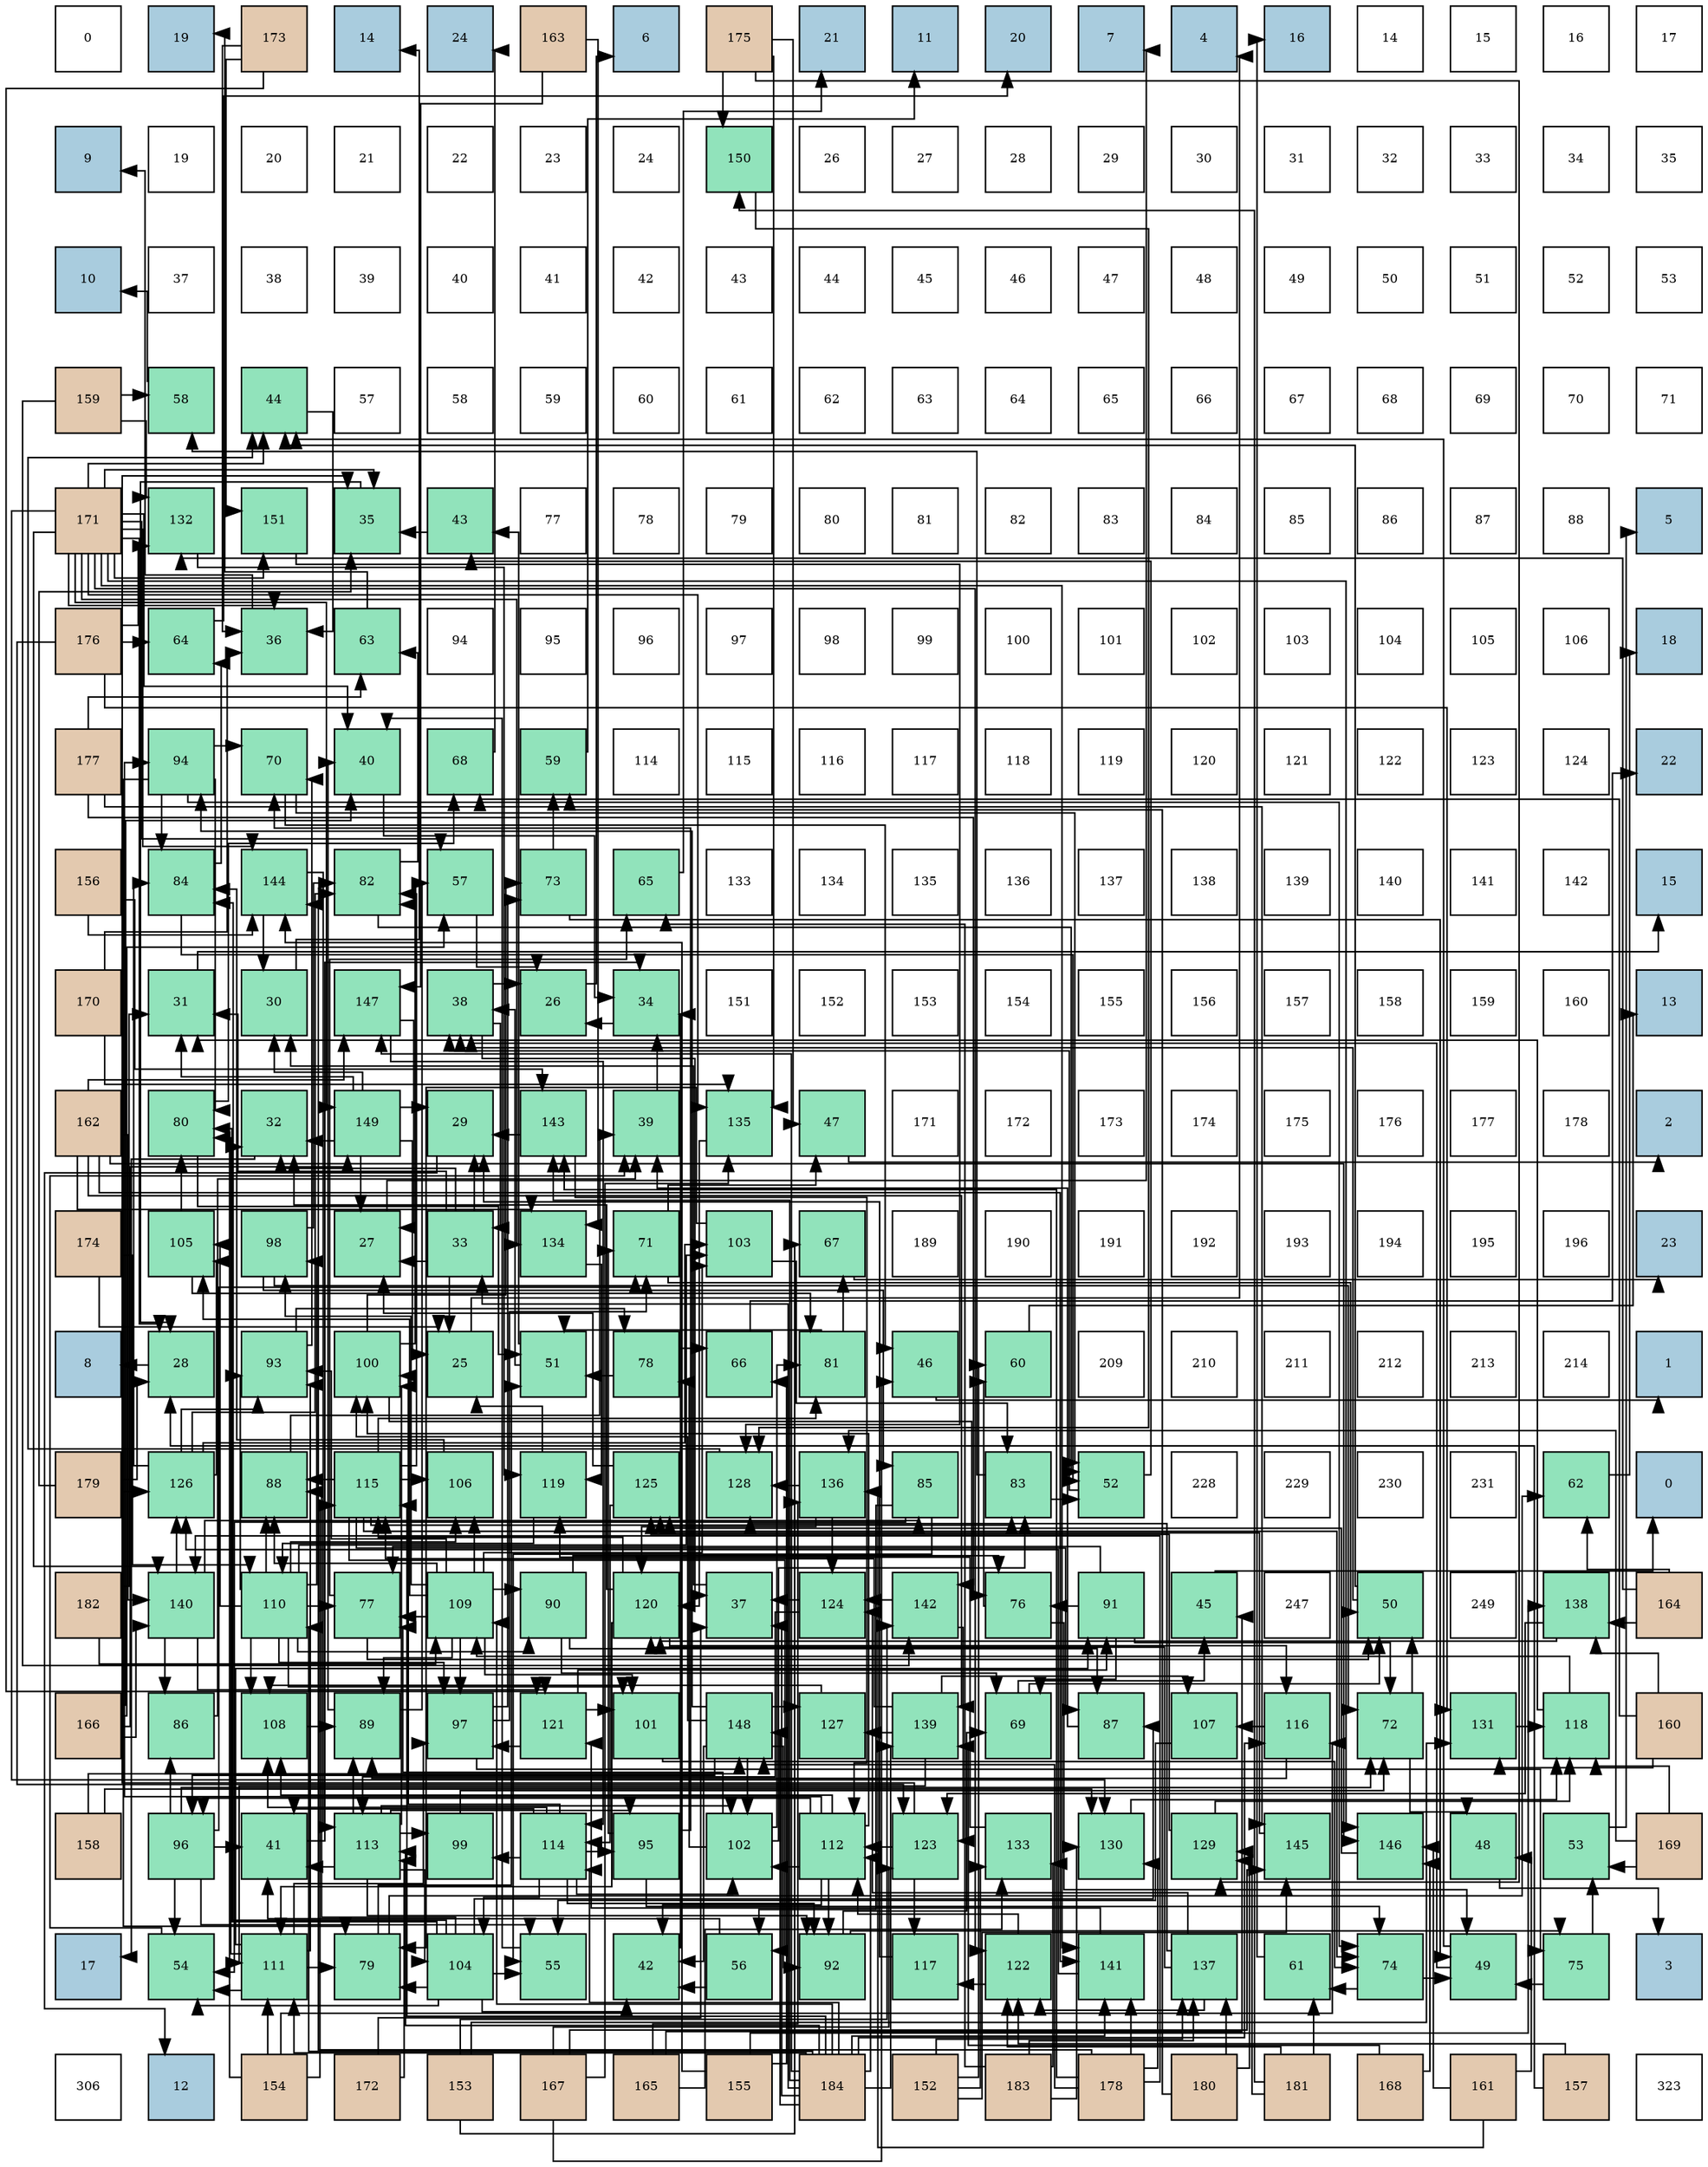 digraph layout{
 rankdir=TB;
 splines=ortho;
 node [style=filled shape=square fixedsize=true width=0.6];
0[label="0", fontsize=8, fillcolor="#ffffff"];
1[label="19", fontsize=8, fillcolor="#a9ccde"];
2[label="173", fontsize=8, fillcolor="#e3c9af"];
3[label="14", fontsize=8, fillcolor="#a9ccde"];
4[label="24", fontsize=8, fillcolor="#a9ccde"];
5[label="163", fontsize=8, fillcolor="#e3c9af"];
6[label="6", fontsize=8, fillcolor="#a9ccde"];
7[label="175", fontsize=8, fillcolor="#e3c9af"];
8[label="21", fontsize=8, fillcolor="#a9ccde"];
9[label="11", fontsize=8, fillcolor="#a9ccde"];
10[label="20", fontsize=8, fillcolor="#a9ccde"];
11[label="7", fontsize=8, fillcolor="#a9ccde"];
12[label="4", fontsize=8, fillcolor="#a9ccde"];
13[label="16", fontsize=8, fillcolor="#a9ccde"];
14[label="14", fontsize=8, fillcolor="#ffffff"];
15[label="15", fontsize=8, fillcolor="#ffffff"];
16[label="16", fontsize=8, fillcolor="#ffffff"];
17[label="17", fontsize=8, fillcolor="#ffffff"];
18[label="9", fontsize=8, fillcolor="#a9ccde"];
19[label="19", fontsize=8, fillcolor="#ffffff"];
20[label="20", fontsize=8, fillcolor="#ffffff"];
21[label="21", fontsize=8, fillcolor="#ffffff"];
22[label="22", fontsize=8, fillcolor="#ffffff"];
23[label="23", fontsize=8, fillcolor="#ffffff"];
24[label="24", fontsize=8, fillcolor="#ffffff"];
25[label="150", fontsize=8, fillcolor="#91e3bb"];
26[label="26", fontsize=8, fillcolor="#ffffff"];
27[label="27", fontsize=8, fillcolor="#ffffff"];
28[label="28", fontsize=8, fillcolor="#ffffff"];
29[label="29", fontsize=8, fillcolor="#ffffff"];
30[label="30", fontsize=8, fillcolor="#ffffff"];
31[label="31", fontsize=8, fillcolor="#ffffff"];
32[label="32", fontsize=8, fillcolor="#ffffff"];
33[label="33", fontsize=8, fillcolor="#ffffff"];
34[label="34", fontsize=8, fillcolor="#ffffff"];
35[label="35", fontsize=8, fillcolor="#ffffff"];
36[label="10", fontsize=8, fillcolor="#a9ccde"];
37[label="37", fontsize=8, fillcolor="#ffffff"];
38[label="38", fontsize=8, fillcolor="#ffffff"];
39[label="39", fontsize=8, fillcolor="#ffffff"];
40[label="40", fontsize=8, fillcolor="#ffffff"];
41[label="41", fontsize=8, fillcolor="#ffffff"];
42[label="42", fontsize=8, fillcolor="#ffffff"];
43[label="43", fontsize=8, fillcolor="#ffffff"];
44[label="44", fontsize=8, fillcolor="#ffffff"];
45[label="45", fontsize=8, fillcolor="#ffffff"];
46[label="46", fontsize=8, fillcolor="#ffffff"];
47[label="47", fontsize=8, fillcolor="#ffffff"];
48[label="48", fontsize=8, fillcolor="#ffffff"];
49[label="49", fontsize=8, fillcolor="#ffffff"];
50[label="50", fontsize=8, fillcolor="#ffffff"];
51[label="51", fontsize=8, fillcolor="#ffffff"];
52[label="52", fontsize=8, fillcolor="#ffffff"];
53[label="53", fontsize=8, fillcolor="#ffffff"];
54[label="159", fontsize=8, fillcolor="#e3c9af"];
55[label="58", fontsize=8, fillcolor="#91e3bb"];
56[label="44", fontsize=8, fillcolor="#91e3bb"];
57[label="57", fontsize=8, fillcolor="#ffffff"];
58[label="58", fontsize=8, fillcolor="#ffffff"];
59[label="59", fontsize=8, fillcolor="#ffffff"];
60[label="60", fontsize=8, fillcolor="#ffffff"];
61[label="61", fontsize=8, fillcolor="#ffffff"];
62[label="62", fontsize=8, fillcolor="#ffffff"];
63[label="63", fontsize=8, fillcolor="#ffffff"];
64[label="64", fontsize=8, fillcolor="#ffffff"];
65[label="65", fontsize=8, fillcolor="#ffffff"];
66[label="66", fontsize=8, fillcolor="#ffffff"];
67[label="67", fontsize=8, fillcolor="#ffffff"];
68[label="68", fontsize=8, fillcolor="#ffffff"];
69[label="69", fontsize=8, fillcolor="#ffffff"];
70[label="70", fontsize=8, fillcolor="#ffffff"];
71[label="71", fontsize=8, fillcolor="#ffffff"];
72[label="171", fontsize=8, fillcolor="#e3c9af"];
73[label="132", fontsize=8, fillcolor="#91e3bb"];
74[label="151", fontsize=8, fillcolor="#91e3bb"];
75[label="35", fontsize=8, fillcolor="#91e3bb"];
76[label="43", fontsize=8, fillcolor="#91e3bb"];
77[label="77", fontsize=8, fillcolor="#ffffff"];
78[label="78", fontsize=8, fillcolor="#ffffff"];
79[label="79", fontsize=8, fillcolor="#ffffff"];
80[label="80", fontsize=8, fillcolor="#ffffff"];
81[label="81", fontsize=8, fillcolor="#ffffff"];
82[label="82", fontsize=8, fillcolor="#ffffff"];
83[label="83", fontsize=8, fillcolor="#ffffff"];
84[label="84", fontsize=8, fillcolor="#ffffff"];
85[label="85", fontsize=8, fillcolor="#ffffff"];
86[label="86", fontsize=8, fillcolor="#ffffff"];
87[label="87", fontsize=8, fillcolor="#ffffff"];
88[label="88", fontsize=8, fillcolor="#ffffff"];
89[label="5", fontsize=8, fillcolor="#a9ccde"];
90[label="176", fontsize=8, fillcolor="#e3c9af"];
91[label="64", fontsize=8, fillcolor="#91e3bb"];
92[label="36", fontsize=8, fillcolor="#91e3bb"];
93[label="63", fontsize=8, fillcolor="#91e3bb"];
94[label="94", fontsize=8, fillcolor="#ffffff"];
95[label="95", fontsize=8, fillcolor="#ffffff"];
96[label="96", fontsize=8, fillcolor="#ffffff"];
97[label="97", fontsize=8, fillcolor="#ffffff"];
98[label="98", fontsize=8, fillcolor="#ffffff"];
99[label="99", fontsize=8, fillcolor="#ffffff"];
100[label="100", fontsize=8, fillcolor="#ffffff"];
101[label="101", fontsize=8, fillcolor="#ffffff"];
102[label="102", fontsize=8, fillcolor="#ffffff"];
103[label="103", fontsize=8, fillcolor="#ffffff"];
104[label="104", fontsize=8, fillcolor="#ffffff"];
105[label="105", fontsize=8, fillcolor="#ffffff"];
106[label="106", fontsize=8, fillcolor="#ffffff"];
107[label="18", fontsize=8, fillcolor="#a9ccde"];
108[label="177", fontsize=8, fillcolor="#e3c9af"];
109[label="94", fontsize=8, fillcolor="#91e3bb"];
110[label="70", fontsize=8, fillcolor="#91e3bb"];
111[label="40", fontsize=8, fillcolor="#91e3bb"];
112[label="68", fontsize=8, fillcolor="#91e3bb"];
113[label="59", fontsize=8, fillcolor="#91e3bb"];
114[label="114", fontsize=8, fillcolor="#ffffff"];
115[label="115", fontsize=8, fillcolor="#ffffff"];
116[label="116", fontsize=8, fillcolor="#ffffff"];
117[label="117", fontsize=8, fillcolor="#ffffff"];
118[label="118", fontsize=8, fillcolor="#ffffff"];
119[label="119", fontsize=8, fillcolor="#ffffff"];
120[label="120", fontsize=8, fillcolor="#ffffff"];
121[label="121", fontsize=8, fillcolor="#ffffff"];
122[label="122", fontsize=8, fillcolor="#ffffff"];
123[label="123", fontsize=8, fillcolor="#ffffff"];
124[label="124", fontsize=8, fillcolor="#ffffff"];
125[label="22", fontsize=8, fillcolor="#a9ccde"];
126[label="156", fontsize=8, fillcolor="#e3c9af"];
127[label="84", fontsize=8, fillcolor="#91e3bb"];
128[label="144", fontsize=8, fillcolor="#91e3bb"];
129[label="82", fontsize=8, fillcolor="#91e3bb"];
130[label="57", fontsize=8, fillcolor="#91e3bb"];
131[label="73", fontsize=8, fillcolor="#91e3bb"];
132[label="65", fontsize=8, fillcolor="#91e3bb"];
133[label="133", fontsize=8, fillcolor="#ffffff"];
134[label="134", fontsize=8, fillcolor="#ffffff"];
135[label="135", fontsize=8, fillcolor="#ffffff"];
136[label="136", fontsize=8, fillcolor="#ffffff"];
137[label="137", fontsize=8, fillcolor="#ffffff"];
138[label="138", fontsize=8, fillcolor="#ffffff"];
139[label="139", fontsize=8, fillcolor="#ffffff"];
140[label="140", fontsize=8, fillcolor="#ffffff"];
141[label="141", fontsize=8, fillcolor="#ffffff"];
142[label="142", fontsize=8, fillcolor="#ffffff"];
143[label="15", fontsize=8, fillcolor="#a9ccde"];
144[label="170", fontsize=8, fillcolor="#e3c9af"];
145[label="31", fontsize=8, fillcolor="#91e3bb"];
146[label="30", fontsize=8, fillcolor="#91e3bb"];
147[label="147", fontsize=8, fillcolor="#91e3bb"];
148[label="38", fontsize=8, fillcolor="#91e3bb"];
149[label="26", fontsize=8, fillcolor="#91e3bb"];
150[label="34", fontsize=8, fillcolor="#91e3bb"];
151[label="151", fontsize=8, fillcolor="#ffffff"];
152[label="152", fontsize=8, fillcolor="#ffffff"];
153[label="153", fontsize=8, fillcolor="#ffffff"];
154[label="154", fontsize=8, fillcolor="#ffffff"];
155[label="155", fontsize=8, fillcolor="#ffffff"];
156[label="156", fontsize=8, fillcolor="#ffffff"];
157[label="157", fontsize=8, fillcolor="#ffffff"];
158[label="158", fontsize=8, fillcolor="#ffffff"];
159[label="159", fontsize=8, fillcolor="#ffffff"];
160[label="160", fontsize=8, fillcolor="#ffffff"];
161[label="13", fontsize=8, fillcolor="#a9ccde"];
162[label="162", fontsize=8, fillcolor="#e3c9af"];
163[label="80", fontsize=8, fillcolor="#91e3bb"];
164[label="32", fontsize=8, fillcolor="#91e3bb"];
165[label="149", fontsize=8, fillcolor="#91e3bb"];
166[label="29", fontsize=8, fillcolor="#91e3bb"];
167[label="143", fontsize=8, fillcolor="#91e3bb"];
168[label="39", fontsize=8, fillcolor="#91e3bb"];
169[label="135", fontsize=8, fillcolor="#91e3bb"];
170[label="47", fontsize=8, fillcolor="#91e3bb"];
171[label="171", fontsize=8, fillcolor="#ffffff"];
172[label="172", fontsize=8, fillcolor="#ffffff"];
173[label="173", fontsize=8, fillcolor="#ffffff"];
174[label="174", fontsize=8, fillcolor="#ffffff"];
175[label="175", fontsize=8, fillcolor="#ffffff"];
176[label="176", fontsize=8, fillcolor="#ffffff"];
177[label="177", fontsize=8, fillcolor="#ffffff"];
178[label="178", fontsize=8, fillcolor="#ffffff"];
179[label="2", fontsize=8, fillcolor="#a9ccde"];
180[label="174", fontsize=8, fillcolor="#e3c9af"];
181[label="105", fontsize=8, fillcolor="#91e3bb"];
182[label="98", fontsize=8, fillcolor="#91e3bb"];
183[label="27", fontsize=8, fillcolor="#91e3bb"];
184[label="33", fontsize=8, fillcolor="#91e3bb"];
185[label="134", fontsize=8, fillcolor="#91e3bb"];
186[label="71", fontsize=8, fillcolor="#91e3bb"];
187[label="103", fontsize=8, fillcolor="#91e3bb"];
188[label="67", fontsize=8, fillcolor="#91e3bb"];
189[label="189", fontsize=8, fillcolor="#ffffff"];
190[label="190", fontsize=8, fillcolor="#ffffff"];
191[label="191", fontsize=8, fillcolor="#ffffff"];
192[label="192", fontsize=8, fillcolor="#ffffff"];
193[label="193", fontsize=8, fillcolor="#ffffff"];
194[label="194", fontsize=8, fillcolor="#ffffff"];
195[label="195", fontsize=8, fillcolor="#ffffff"];
196[label="196", fontsize=8, fillcolor="#ffffff"];
197[label="23", fontsize=8, fillcolor="#a9ccde"];
198[label="8", fontsize=8, fillcolor="#a9ccde"];
199[label="28", fontsize=8, fillcolor="#91e3bb"];
200[label="93", fontsize=8, fillcolor="#91e3bb"];
201[label="100", fontsize=8, fillcolor="#91e3bb"];
202[label="25", fontsize=8, fillcolor="#91e3bb"];
203[label="51", fontsize=8, fillcolor="#91e3bb"];
204[label="78", fontsize=8, fillcolor="#91e3bb"];
205[label="66", fontsize=8, fillcolor="#91e3bb"];
206[label="81", fontsize=8, fillcolor="#91e3bb"];
207[label="46", fontsize=8, fillcolor="#91e3bb"];
208[label="60", fontsize=8, fillcolor="#91e3bb"];
209[label="209", fontsize=8, fillcolor="#ffffff"];
210[label="210", fontsize=8, fillcolor="#ffffff"];
211[label="211", fontsize=8, fillcolor="#ffffff"];
212[label="212", fontsize=8, fillcolor="#ffffff"];
213[label="213", fontsize=8, fillcolor="#ffffff"];
214[label="214", fontsize=8, fillcolor="#ffffff"];
215[label="1", fontsize=8, fillcolor="#a9ccde"];
216[label="179", fontsize=8, fillcolor="#e3c9af"];
217[label="126", fontsize=8, fillcolor="#91e3bb"];
218[label="88", fontsize=8, fillcolor="#91e3bb"];
219[label="115", fontsize=8, fillcolor="#91e3bb"];
220[label="106", fontsize=8, fillcolor="#91e3bb"];
221[label="119", fontsize=8, fillcolor="#91e3bb"];
222[label="125", fontsize=8, fillcolor="#91e3bb"];
223[label="128", fontsize=8, fillcolor="#91e3bb"];
224[label="136", fontsize=8, fillcolor="#91e3bb"];
225[label="85", fontsize=8, fillcolor="#91e3bb"];
226[label="83", fontsize=8, fillcolor="#91e3bb"];
227[label="52", fontsize=8, fillcolor="#91e3bb"];
228[label="228", fontsize=8, fillcolor="#ffffff"];
229[label="229", fontsize=8, fillcolor="#ffffff"];
230[label="230", fontsize=8, fillcolor="#ffffff"];
231[label="231", fontsize=8, fillcolor="#ffffff"];
232[label="62", fontsize=8, fillcolor="#91e3bb"];
233[label="0", fontsize=8, fillcolor="#a9ccde"];
234[label="182", fontsize=8, fillcolor="#e3c9af"];
235[label="140", fontsize=8, fillcolor="#91e3bb"];
236[label="110", fontsize=8, fillcolor="#91e3bb"];
237[label="77", fontsize=8, fillcolor="#91e3bb"];
238[label="109", fontsize=8, fillcolor="#91e3bb"];
239[label="90", fontsize=8, fillcolor="#91e3bb"];
240[label="120", fontsize=8, fillcolor="#91e3bb"];
241[label="37", fontsize=8, fillcolor="#91e3bb"];
242[label="124", fontsize=8, fillcolor="#91e3bb"];
243[label="142", fontsize=8, fillcolor="#91e3bb"];
244[label="76", fontsize=8, fillcolor="#91e3bb"];
245[label="91", fontsize=8, fillcolor="#91e3bb"];
246[label="45", fontsize=8, fillcolor="#91e3bb"];
247[label="247", fontsize=8, fillcolor="#ffffff"];
248[label="50", fontsize=8, fillcolor="#91e3bb"];
249[label="249", fontsize=8, fillcolor="#ffffff"];
250[label="138", fontsize=8, fillcolor="#91e3bb"];
251[label="164", fontsize=8, fillcolor="#e3c9af"];
252[label="166", fontsize=8, fillcolor="#e3c9af"];
253[label="86", fontsize=8, fillcolor="#91e3bb"];
254[label="108", fontsize=8, fillcolor="#91e3bb"];
255[label="89", fontsize=8, fillcolor="#91e3bb"];
256[label="97", fontsize=8, fillcolor="#91e3bb"];
257[label="121", fontsize=8, fillcolor="#91e3bb"];
258[label="101", fontsize=8, fillcolor="#91e3bb"];
259[label="148", fontsize=8, fillcolor="#91e3bb"];
260[label="127", fontsize=8, fillcolor="#91e3bb"];
261[label="139", fontsize=8, fillcolor="#91e3bb"];
262[label="69", fontsize=8, fillcolor="#91e3bb"];
263[label="87", fontsize=8, fillcolor="#91e3bb"];
264[label="107", fontsize=8, fillcolor="#91e3bb"];
265[label="116", fontsize=8, fillcolor="#91e3bb"];
266[label="72", fontsize=8, fillcolor="#91e3bb"];
267[label="131", fontsize=8, fillcolor="#91e3bb"];
268[label="118", fontsize=8, fillcolor="#91e3bb"];
269[label="160", fontsize=8, fillcolor="#e3c9af"];
270[label="158", fontsize=8, fillcolor="#e3c9af"];
271[label="96", fontsize=8, fillcolor="#91e3bb"];
272[label="41", fontsize=8, fillcolor="#91e3bb"];
273[label="113", fontsize=8, fillcolor="#91e3bb"];
274[label="99", fontsize=8, fillcolor="#91e3bb"];
275[label="114", fontsize=8, fillcolor="#91e3bb"];
276[label="95", fontsize=8, fillcolor="#91e3bb"];
277[label="102", fontsize=8, fillcolor="#91e3bb"];
278[label="112", fontsize=8, fillcolor="#91e3bb"];
279[label="123", fontsize=8, fillcolor="#91e3bb"];
280[label="133", fontsize=8, fillcolor="#91e3bb"];
281[label="130", fontsize=8, fillcolor="#91e3bb"];
282[label="129", fontsize=8, fillcolor="#91e3bb"];
283[label="145", fontsize=8, fillcolor="#91e3bb"];
284[label="146", fontsize=8, fillcolor="#91e3bb"];
285[label="48", fontsize=8, fillcolor="#91e3bb"];
286[label="53", fontsize=8, fillcolor="#91e3bb"];
287[label="169", fontsize=8, fillcolor="#e3c9af"];
288[label="17", fontsize=8, fillcolor="#a9ccde"];
289[label="54", fontsize=8, fillcolor="#91e3bb"];
290[label="111", fontsize=8, fillcolor="#91e3bb"];
291[label="79", fontsize=8, fillcolor="#91e3bb"];
292[label="104", fontsize=8, fillcolor="#91e3bb"];
293[label="55", fontsize=8, fillcolor="#91e3bb"];
294[label="42", fontsize=8, fillcolor="#91e3bb"];
295[label="56", fontsize=8, fillcolor="#91e3bb"];
296[label="92", fontsize=8, fillcolor="#91e3bb"];
297[label="117", fontsize=8, fillcolor="#91e3bb"];
298[label="122", fontsize=8, fillcolor="#91e3bb"];
299[label="141", fontsize=8, fillcolor="#91e3bb"];
300[label="137", fontsize=8, fillcolor="#91e3bb"];
301[label="61", fontsize=8, fillcolor="#91e3bb"];
302[label="74", fontsize=8, fillcolor="#91e3bb"];
303[label="49", fontsize=8, fillcolor="#91e3bb"];
304[label="75", fontsize=8, fillcolor="#91e3bb"];
305[label="3", fontsize=8, fillcolor="#a9ccde"];
306[label="306", fontsize=8, fillcolor="#ffffff"];
307[label="12", fontsize=8, fillcolor="#a9ccde"];
308[label="154", fontsize=8, fillcolor="#e3c9af"];
309[label="172", fontsize=8, fillcolor="#e3c9af"];
310[label="153", fontsize=8, fillcolor="#e3c9af"];
311[label="167", fontsize=8, fillcolor="#e3c9af"];
312[label="165", fontsize=8, fillcolor="#e3c9af"];
313[label="155", fontsize=8, fillcolor="#e3c9af"];
314[label="184", fontsize=8, fillcolor="#e3c9af"];
315[label="152", fontsize=8, fillcolor="#e3c9af"];
316[label="183", fontsize=8, fillcolor="#e3c9af"];
317[label="178", fontsize=8, fillcolor="#e3c9af"];
318[label="180", fontsize=8, fillcolor="#e3c9af"];
319[label="181", fontsize=8, fillcolor="#e3c9af"];
320[label="168", fontsize=8, fillcolor="#e3c9af"];
321[label="161", fontsize=8, fillcolor="#e3c9af"];
322[label="157", fontsize=8, fillcolor="#e3c9af"];
323[label="323", fontsize=8, fillcolor="#ffffff"];
edge [constraint=false, style=vis];202 -> 12;
149 -> 6;
183 -> 11;
199 -> 198;
166 -> 307;
146 -> 3;
145 -> 143;
164 -> 288;
184 -> 202;
184 -> 183;
184 -> 166;
184 -> 145;
184 -> 164;
150 -> 149;
75 -> 199;
92 -> 18;
241 -> 146;
148 -> 149;
148 -> 184;
148 -> 241;
168 -> 150;
111 -> 150;
272 -> 150;
294 -> 150;
76 -> 75;
56 -> 92;
246 -> 233;
207 -> 215;
170 -> 179;
285 -> 305;
303 -> 148;
303 -> 56;
248 -> 148;
248 -> 56;
203 -> 148;
203 -> 76;
227 -> 148;
227 -> 76;
286 -> 89;
289 -> 168;
293 -> 111;
295 -> 272;
295 -> 294;
130 -> 149;
55 -> 36;
113 -> 9;
208 -> 161;
301 -> 13;
232 -> 107;
93 -> 1;
91 -> 10;
132 -> 8;
205 -> 125;
188 -> 197;
112 -> 4;
262 -> 246;
262 -> 248;
110 -> 207;
110 -> 227;
186 -> 170;
186 -> 248;
266 -> 285;
266 -> 248;
131 -> 303;
131 -> 113;
302 -> 303;
302 -> 301;
304 -> 303;
304 -> 286;
244 -> 303;
244 -> 208;
237 -> 248;
237 -> 132;
204 -> 203;
204 -> 205;
291 -> 203;
291 -> 232;
163 -> 203;
163 -> 112;
206 -> 203;
206 -> 188;
129 -> 227;
129 -> 93;
226 -> 227;
226 -> 55;
127 -> 227;
127 -> 91;
225 -> 289;
225 -> 293;
225 -> 295;
253 -> 168;
263 -> 168;
218 -> 168;
255 -> 111;
255 -> 130;
239 -> 262;
239 -> 244;
239 -> 263;
245 -> 262;
245 -> 266;
245 -> 244;
245 -> 237;
296 -> 262;
296 -> 304;
200 -> 110;
200 -> 204;
109 -> 110;
109 -> 302;
109 -> 291;
109 -> 163;
109 -> 127;
276 -> 110;
276 -> 186;
276 -> 302;
271 -> 272;
271 -> 289;
271 -> 293;
271 -> 186;
271 -> 266;
271 -> 253;
256 -> 186;
256 -> 131;
256 -> 304;
182 -> 266;
182 -> 129;
182 -> 225;
274 -> 266;
201 -> 131;
201 -> 244;
201 -> 129;
258 -> 302;
277 -> 237;
277 -> 204;
277 -> 206;
277 -> 226;
187 -> 291;
187 -> 226;
292 -> 294;
292 -> 289;
292 -> 293;
292 -> 291;
292 -> 163;
292 -> 127;
292 -> 263;
292 -> 218;
181 -> 163;
181 -> 206;
220 -> 127;
264 -> 293;
254 -> 255;
238 -> 237;
238 -> 218;
238 -> 255;
238 -> 239;
238 -> 200;
238 -> 256;
238 -> 182;
238 -> 258;
238 -> 187;
238 -> 181;
238 -> 220;
236 -> 237;
236 -> 218;
236 -> 239;
236 -> 200;
236 -> 256;
236 -> 182;
236 -> 258;
236 -> 187;
236 -> 181;
236 -> 220;
236 -> 254;
290 -> 289;
290 -> 291;
290 -> 163;
290 -> 245;
290 -> 200;
290 -> 256;
278 -> 294;
278 -> 296;
278 -> 109;
278 -> 271;
278 -> 201;
278 -> 277;
278 -> 254;
273 -> 272;
273 -> 255;
273 -> 296;
273 -> 276;
273 -> 274;
273 -> 201;
273 -> 277;
273 -> 292;
275 -> 272;
275 -> 296;
275 -> 276;
275 -> 274;
275 -> 201;
275 -> 277;
275 -> 292;
275 -> 254;
219 -> 295;
219 -> 302;
219 -> 206;
219 -> 129;
219 -> 226;
219 -> 263;
219 -> 218;
219 -> 220;
265 -> 255;
265 -> 264;
297 -> 166;
268 -> 145;
268 -> 238;
221 -> 202;
221 -> 236;
240 -> 164;
240 -> 290;
240 -> 219;
240 -> 265;
257 -> 245;
257 -> 256;
257 -> 258;
298 -> 278;
298 -> 297;
279 -> 75;
279 -> 278;
279 -> 297;
242 -> 241;
242 -> 273;
222 -> 183;
222 -> 275;
217 -> 129;
217 -> 127;
217 -> 200;
217 -> 187;
217 -> 181;
260 -> 254;
223 -> 56;
282 -> 268;
282 -> 222;
281 -> 268;
267 -> 268;
73 -> 221;
280 -> 221;
185 -> 221;
169 -> 240;
224 -> 240;
224 -> 242;
224 -> 223;
300 -> 240;
300 -> 298;
300 -> 242;
300 -> 223;
250 -> 240;
250 -> 279;
261 -> 264;
261 -> 290;
261 -> 219;
261 -> 260;
235 -> 225;
235 -> 253;
235 -> 257;
235 -> 217;
299 -> 257;
299 -> 217;
243 -> 279;
243 -> 242;
167 -> 166;
167 -> 278;
128 -> 146;
128 -> 273;
283 -> 222;
284 -> 222;
147 -> 183;
147 -> 275;
259 -> 294;
259 -> 296;
259 -> 109;
259 -> 271;
259 -> 201;
259 -> 277;
259 -> 260;
165 -> 202;
165 -> 183;
165 -> 166;
165 -> 146;
165 -> 145;
165 -> 164;
25 -> 223;
74 -> 223;
315 -> 208;
315 -> 280;
315 -> 300;
315 -> 283;
310 -> 188;
310 -> 267;
310 -> 243;
308 -> 164;
308 -> 290;
308 -> 219;
308 -> 265;
313 -> 205;
313 -> 250;
313 -> 128;
126 -> 167;
126 -> 128;
322 -> 199;
322 -> 298;
270 -> 281;
270 -> 259;
54 -> 55;
54 -> 73;
54 -> 243;
269 -> 112;
269 -> 267;
269 -> 250;
321 -> 285;
321 -> 224;
321 -> 284;
162 -> 185;
162 -> 261;
162 -> 235;
162 -> 299;
162 -> 284;
162 -> 147;
5 -> 185;
5 -> 147;
251 -> 232;
251 -> 73;
251 -> 250;
312 -> 246;
312 -> 280;
312 -> 224;
252 -> 111;
252 -> 130;
252 -> 235;
252 -> 165;
311 -> 207;
311 -> 279;
311 -> 169;
311 -> 283;
320 -> 261;
320 -> 284;
287 -> 286;
287 -> 268;
287 -> 224;
144 -> 92;
144 -> 169;
72 -> 199;
72 -> 75;
72 -> 92;
72 -> 111;
72 -> 56;
72 -> 130;
72 -> 298;
72 -> 281;
72 -> 185;
72 -> 169;
72 -> 235;
72 -> 299;
72 -> 128;
72 -> 284;
72 -> 165;
72 -> 74;
309 -> 241;
309 -> 273;
2 -> 92;
2 -> 257;
2 -> 74;
180 -> 202;
180 -> 236;
7 -> 170;
7 -> 282;
7 -> 169;
7 -> 25;
90 -> 91;
90 -> 279;
90 -> 267;
90 -> 73;
108 -> 93;
108 -> 243;
108 -> 283;
317 -> 281;
317 -> 235;
317 -> 299;
317 -> 167;
317 -> 128;
317 -> 259;
216 -> 199;
216 -> 75;
216 -> 217;
318 -> 113;
318 -> 282;
318 -> 300;
319 -> 301;
319 -> 298;
319 -> 282;
319 -> 25;
234 -> 145;
234 -> 238;
316 -> 132;
316 -> 281;
316 -> 280;
316 -> 300;
314 -> 184;
314 -> 241;
314 -> 238;
314 -> 236;
314 -> 290;
314 -> 278;
314 -> 273;
314 -> 275;
314 -> 219;
314 -> 265;
314 -> 261;
314 -> 299;
314 -> 167;
314 -> 147;
314 -> 259;
edge [constraint=true, style=invis];
0 -> 18 -> 36 -> 54 -> 72 -> 90 -> 108 -> 126 -> 144 -> 162 -> 180 -> 198 -> 216 -> 234 -> 252 -> 270 -> 288 -> 306;
1 -> 19 -> 37 -> 55 -> 73 -> 91 -> 109 -> 127 -> 145 -> 163 -> 181 -> 199 -> 217 -> 235 -> 253 -> 271 -> 289 -> 307;
2 -> 20 -> 38 -> 56 -> 74 -> 92 -> 110 -> 128 -> 146 -> 164 -> 182 -> 200 -> 218 -> 236 -> 254 -> 272 -> 290 -> 308;
3 -> 21 -> 39 -> 57 -> 75 -> 93 -> 111 -> 129 -> 147 -> 165 -> 183 -> 201 -> 219 -> 237 -> 255 -> 273 -> 291 -> 309;
4 -> 22 -> 40 -> 58 -> 76 -> 94 -> 112 -> 130 -> 148 -> 166 -> 184 -> 202 -> 220 -> 238 -> 256 -> 274 -> 292 -> 310;
5 -> 23 -> 41 -> 59 -> 77 -> 95 -> 113 -> 131 -> 149 -> 167 -> 185 -> 203 -> 221 -> 239 -> 257 -> 275 -> 293 -> 311;
6 -> 24 -> 42 -> 60 -> 78 -> 96 -> 114 -> 132 -> 150 -> 168 -> 186 -> 204 -> 222 -> 240 -> 258 -> 276 -> 294 -> 312;
7 -> 25 -> 43 -> 61 -> 79 -> 97 -> 115 -> 133 -> 151 -> 169 -> 187 -> 205 -> 223 -> 241 -> 259 -> 277 -> 295 -> 313;
8 -> 26 -> 44 -> 62 -> 80 -> 98 -> 116 -> 134 -> 152 -> 170 -> 188 -> 206 -> 224 -> 242 -> 260 -> 278 -> 296 -> 314;
9 -> 27 -> 45 -> 63 -> 81 -> 99 -> 117 -> 135 -> 153 -> 171 -> 189 -> 207 -> 225 -> 243 -> 261 -> 279 -> 297 -> 315;
10 -> 28 -> 46 -> 64 -> 82 -> 100 -> 118 -> 136 -> 154 -> 172 -> 190 -> 208 -> 226 -> 244 -> 262 -> 280 -> 298 -> 316;
11 -> 29 -> 47 -> 65 -> 83 -> 101 -> 119 -> 137 -> 155 -> 173 -> 191 -> 209 -> 227 -> 245 -> 263 -> 281 -> 299 -> 317;
12 -> 30 -> 48 -> 66 -> 84 -> 102 -> 120 -> 138 -> 156 -> 174 -> 192 -> 210 -> 228 -> 246 -> 264 -> 282 -> 300 -> 318;
13 -> 31 -> 49 -> 67 -> 85 -> 103 -> 121 -> 139 -> 157 -> 175 -> 193 -> 211 -> 229 -> 247 -> 265 -> 283 -> 301 -> 319;
14 -> 32 -> 50 -> 68 -> 86 -> 104 -> 122 -> 140 -> 158 -> 176 -> 194 -> 212 -> 230 -> 248 -> 266 -> 284 -> 302 -> 320;
15 -> 33 -> 51 -> 69 -> 87 -> 105 -> 123 -> 141 -> 159 -> 177 -> 195 -> 213 -> 231 -> 249 -> 267 -> 285 -> 303 -> 321;
16 -> 34 -> 52 -> 70 -> 88 -> 106 -> 124 -> 142 -> 160 -> 178 -> 196 -> 214 -> 232 -> 250 -> 268 -> 286 -> 304 -> 322;
17 -> 35 -> 53 -> 71 -> 89 -> 107 -> 125 -> 143 -> 161 -> 179 -> 197 -> 215 -> 233 -> 251 -> 269 -> 287 -> 305 -> 323;
rank = same {0 -> 1 -> 2 -> 3 -> 4 -> 5 -> 6 -> 7 -> 8 -> 9 -> 10 -> 11 -> 12 -> 13 -> 14 -> 15 -> 16 -> 17};
rank = same {18 -> 19 -> 20 -> 21 -> 22 -> 23 -> 24 -> 25 -> 26 -> 27 -> 28 -> 29 -> 30 -> 31 -> 32 -> 33 -> 34 -> 35};
rank = same {36 -> 37 -> 38 -> 39 -> 40 -> 41 -> 42 -> 43 -> 44 -> 45 -> 46 -> 47 -> 48 -> 49 -> 50 -> 51 -> 52 -> 53};
rank = same {54 -> 55 -> 56 -> 57 -> 58 -> 59 -> 60 -> 61 -> 62 -> 63 -> 64 -> 65 -> 66 -> 67 -> 68 -> 69 -> 70 -> 71};
rank = same {72 -> 73 -> 74 -> 75 -> 76 -> 77 -> 78 -> 79 -> 80 -> 81 -> 82 -> 83 -> 84 -> 85 -> 86 -> 87 -> 88 -> 89};
rank = same {90 -> 91 -> 92 -> 93 -> 94 -> 95 -> 96 -> 97 -> 98 -> 99 -> 100 -> 101 -> 102 -> 103 -> 104 -> 105 -> 106 -> 107};
rank = same {108 -> 109 -> 110 -> 111 -> 112 -> 113 -> 114 -> 115 -> 116 -> 117 -> 118 -> 119 -> 120 -> 121 -> 122 -> 123 -> 124 -> 125};
rank = same {126 -> 127 -> 128 -> 129 -> 130 -> 131 -> 132 -> 133 -> 134 -> 135 -> 136 -> 137 -> 138 -> 139 -> 140 -> 141 -> 142 -> 143};
rank = same {144 -> 145 -> 146 -> 147 -> 148 -> 149 -> 150 -> 151 -> 152 -> 153 -> 154 -> 155 -> 156 -> 157 -> 158 -> 159 -> 160 -> 161};
rank = same {162 -> 163 -> 164 -> 165 -> 166 -> 167 -> 168 -> 169 -> 170 -> 171 -> 172 -> 173 -> 174 -> 175 -> 176 -> 177 -> 178 -> 179};
rank = same {180 -> 181 -> 182 -> 183 -> 184 -> 185 -> 186 -> 187 -> 188 -> 189 -> 190 -> 191 -> 192 -> 193 -> 194 -> 195 -> 196 -> 197};
rank = same {198 -> 199 -> 200 -> 201 -> 202 -> 203 -> 204 -> 205 -> 206 -> 207 -> 208 -> 209 -> 210 -> 211 -> 212 -> 213 -> 214 -> 215};
rank = same {216 -> 217 -> 218 -> 219 -> 220 -> 221 -> 222 -> 223 -> 224 -> 225 -> 226 -> 227 -> 228 -> 229 -> 230 -> 231 -> 232 -> 233};
rank = same {234 -> 235 -> 236 -> 237 -> 238 -> 239 -> 240 -> 241 -> 242 -> 243 -> 244 -> 245 -> 246 -> 247 -> 248 -> 249 -> 250 -> 251};
rank = same {252 -> 253 -> 254 -> 255 -> 256 -> 257 -> 258 -> 259 -> 260 -> 261 -> 262 -> 263 -> 264 -> 265 -> 266 -> 267 -> 268 -> 269};
rank = same {270 -> 271 -> 272 -> 273 -> 274 -> 275 -> 276 -> 277 -> 278 -> 279 -> 280 -> 281 -> 282 -> 283 -> 284 -> 285 -> 286 -> 287};
rank = same {288 -> 289 -> 290 -> 291 -> 292 -> 293 -> 294 -> 295 -> 296 -> 297 -> 298 -> 299 -> 300 -> 301 -> 302 -> 303 -> 304 -> 305};
rank = same {306 -> 307 -> 308 -> 309 -> 310 -> 311 -> 312 -> 313 -> 314 -> 315 -> 316 -> 317 -> 318 -> 319 -> 320 -> 321 -> 322 -> 323};
}